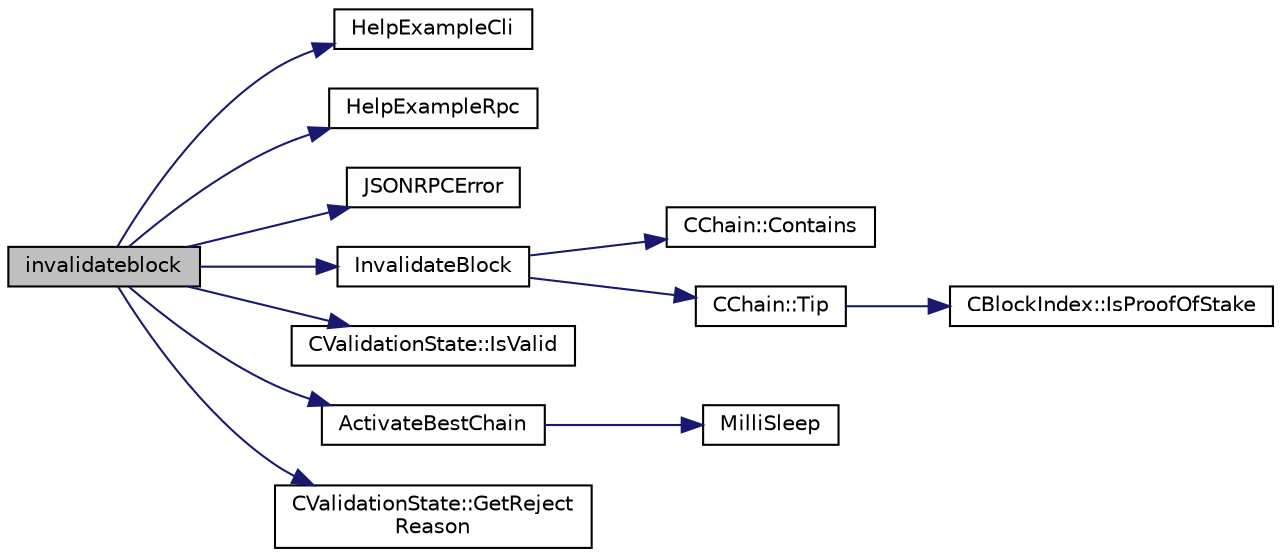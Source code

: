 digraph "invalidateblock"
{
  edge [fontname="Helvetica",fontsize="10",labelfontname="Helvetica",labelfontsize="10"];
  node [fontname="Helvetica",fontsize="10",shape=record];
  rankdir="LR";
  Node181 [label="invalidateblock",height=0.2,width=0.4,color="black", fillcolor="grey75", style="filled", fontcolor="black"];
  Node181 -> Node182 [color="midnightblue",fontsize="10",style="solid",fontname="Helvetica"];
  Node182 [label="HelpExampleCli",height=0.2,width=0.4,color="black", fillcolor="white", style="filled",URL="$rpcserver_8cpp.html#ac01ac6eab5467567ed0da106814e04ec"];
  Node181 -> Node183 [color="midnightblue",fontsize="10",style="solid",fontname="Helvetica"];
  Node183 [label="HelpExampleRpc",height=0.2,width=0.4,color="black", fillcolor="white", style="filled",URL="$rpcserver_8cpp.html#a06ea60e24e5a1053a14a11b1009bf9ef"];
  Node181 -> Node184 [color="midnightblue",fontsize="10",style="solid",fontname="Helvetica"];
  Node184 [label="JSONRPCError",height=0.2,width=0.4,color="black", fillcolor="white", style="filled",URL="$rpcprotocol_8cpp.html#a17b1bb111ab339efc951929834766039"];
  Node181 -> Node185 [color="midnightblue",fontsize="10",style="solid",fontname="Helvetica"];
  Node185 [label="InvalidateBlock",height=0.2,width=0.4,color="black", fillcolor="white", style="filled",URL="$main_8cpp.html#ac142a65c99268796d4c235bb096b3c42",tooltip="Mark a block as invalid. "];
  Node185 -> Node186 [color="midnightblue",fontsize="10",style="solid",fontname="Helvetica"];
  Node186 [label="CChain::Contains",height=0.2,width=0.4,color="black", fillcolor="white", style="filled",URL="$class_c_chain.html#af1786dc229c215dea7f727c11df2c8dc",tooltip="Efficiently check whether a block is present in this chain. "];
  Node185 -> Node187 [color="midnightblue",fontsize="10",style="solid",fontname="Helvetica"];
  Node187 [label="CChain::Tip",height=0.2,width=0.4,color="black", fillcolor="white", style="filled",URL="$class_c_chain.html#a40ccefec14f8f3195c08c827af8cf412",tooltip="Returns the index entry for the tip of this chain, or NULL if none. "];
  Node187 -> Node188 [color="midnightblue",fontsize="10",style="solid",fontname="Helvetica"];
  Node188 [label="CBlockIndex::IsProofOfStake",height=0.2,width=0.4,color="black", fillcolor="white", style="filled",URL="$class_c_block_index.html#a2438a891e9d43821c0d99e1bdac56fde"];
  Node181 -> Node189 [color="midnightblue",fontsize="10",style="solid",fontname="Helvetica"];
  Node189 [label="CValidationState::IsValid",height=0.2,width=0.4,color="black", fillcolor="white", style="filled",URL="$class_c_validation_state.html#a7dc31c88ba63ad17a954f247d21b550c"];
  Node181 -> Node190 [color="midnightblue",fontsize="10",style="solid",fontname="Helvetica"];
  Node190 [label="ActivateBestChain",height=0.2,width=0.4,color="black", fillcolor="white", style="filled",URL="$main_8cpp.html#ac59c8d1f38aa3ece703960bd3912a952",tooltip="Make the best chain active, in multiple steps. "];
  Node190 -> Node191 [color="midnightblue",fontsize="10",style="solid",fontname="Helvetica"];
  Node191 [label="MilliSleep",height=0.2,width=0.4,color="black", fillcolor="white", style="filled",URL="$utiltime_8cpp.html#ac635182d3e845eda4af4fa5ab31609da"];
  Node181 -> Node192 [color="midnightblue",fontsize="10",style="solid",fontname="Helvetica"];
  Node192 [label="CValidationState::GetReject\lReason",height=0.2,width=0.4,color="black", fillcolor="white", style="filled",URL="$class_c_validation_state.html#a8fa9612cb40c3c8592f7cd29b5931ccd"];
}
